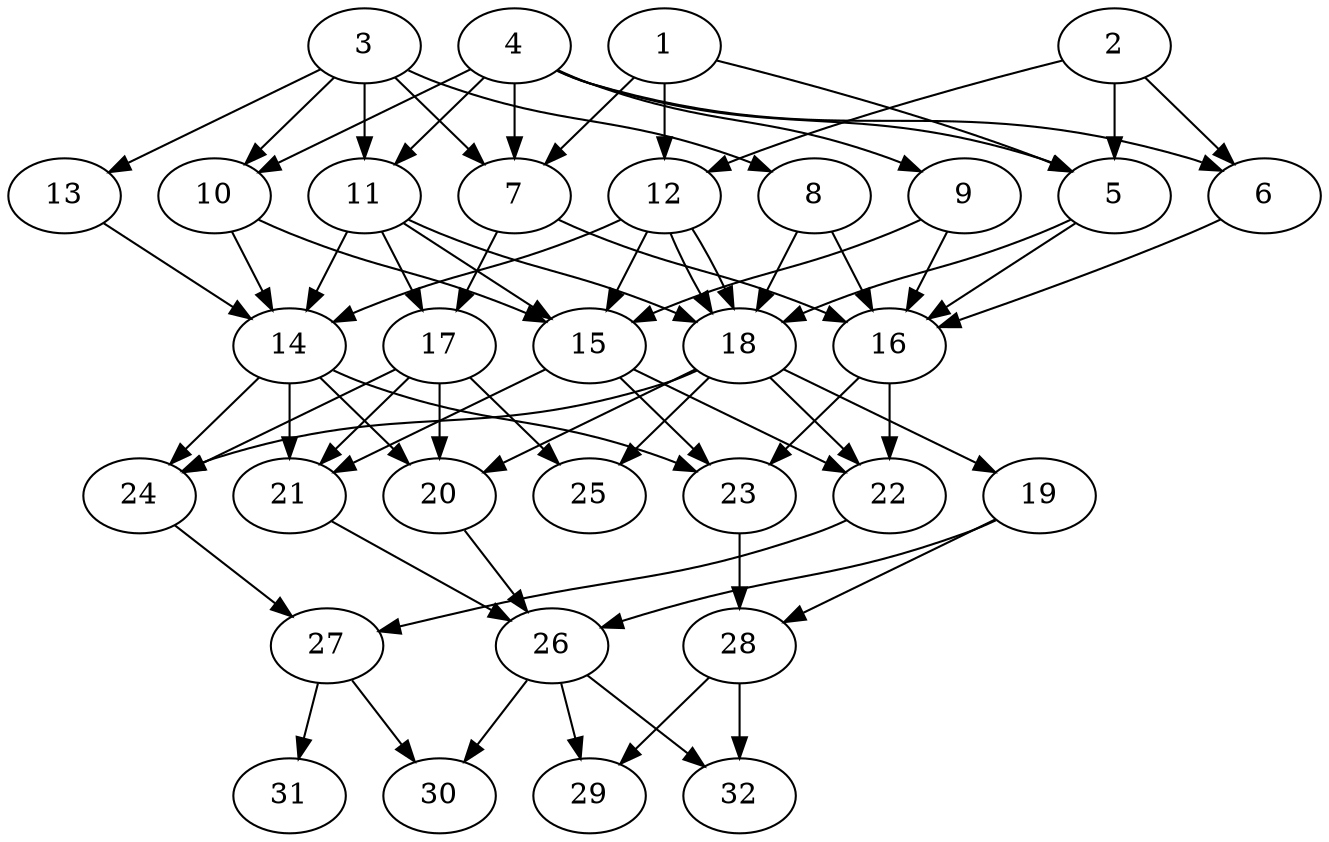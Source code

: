 // DAG (tier=2-normal, mode=compute, n=32, ccr=0.391, fat=0.562, density=0.596, regular=0.516, jump=0.113, mindata=524288, maxdata=8388608)
// DAG automatically generated by daggen at Sun Aug 24 16:33:33 2025
// /home/ermia/Project/Environments/daggen/bin/daggen --dot --ccr 0.391 --fat 0.562 --regular 0.516 --density 0.596 --jump 0.113 --mindata 524288 --maxdata 8388608 -n 32 
digraph G {
  1 [size="319914702982491406336", alpha="0.06", expect_size="159957351491245703168"]
  1 -> 5 [size ="374207758204928"]
  1 -> 7 [size ="374207758204928"]
  1 -> 12 [size ="374207758204928"]
  2 [size="240140794495762432", alpha="0.05", expect_size="120070397247881216"]
  2 -> 5 [size ="3090774228992"]
  2 -> 6 [size ="3090774228992"]
  2 -> 12 [size ="3090774228992"]
  3 [size="90271390242811664", alpha="0.13", expect_size="45135695121405832"]
  3 -> 7 [size ="50558350131200"]
  3 -> 8 [size ="50558350131200"]
  3 -> 10 [size ="50558350131200"]
  3 -> 11 [size ="50558350131200"]
  3 -> 13 [size ="50558350131200"]
  4 [size="145170588786902080", alpha="0.11", expect_size="72585294393451040"]
  4 -> 5 [size ="68951748902912"]
  4 -> 6 [size ="68951748902912"]
  4 -> 7 [size ="68951748902912"]
  4 -> 9 [size ="68951748902912"]
  4 -> 10 [size ="68951748902912"]
  4 -> 11 [size ="68951748902912"]
  5 [size="38110099911627080", alpha="0.10", expect_size="19055049955813540"]
  5 -> 16 [size ="23311010496512"]
  5 -> 18 [size ="23311010496512"]
  6 [size="627849874089893504", alpha="0.09", expect_size="313924937044946752"]
  6 -> 16 [size ="537542210355200"]
  7 [size="7876227858031443968", alpha="0.11", expect_size="3938113929015721984"]
  7 -> 16 [size ="31669083963392"]
  7 -> 17 [size ="31669083963392"]
  8 [size="4710271148330319872", alpha="0.19", expect_size="2355135574165159936"]
  8 -> 16 [size ="22479531671552"]
  8 -> 18 [size ="22479531671552"]
  9 [size="108987178340605824", alpha="0.08", expect_size="54493589170302912"]
  9 -> 15 [size ="109624216780800"]
  9 -> 16 [size ="109624216780800"]
  10 [size="36927633824617070592", alpha="0.12", expect_size="18463816912308535296"]
  10 -> 14 [size ="88713757458432"]
  10 -> 15 [size ="88713757458432"]
  11 [size="47754392752009248768", alpha="0.14", expect_size="23877196376004624384"]
  11 -> 14 [size ="105300929544192"]
  11 -> 15 [size ="105300929544192"]
  11 -> 17 [size ="105300929544192"]
  11 -> 18 [size ="105300929544192"]
  12 [size="12162755061699474", alpha="0.15", expect_size="6081377530849737"]
  12 -> 14 [size ="231916187942912"]
  12 -> 15 [size ="231916187942912"]
  12 -> 18 [size ="231916187942912"]
  12 -> 18 [size ="231916187942912"]
  13 [size="5114295322963860", alpha="0.07", expect_size="2557147661481930"]
  13 -> 14 [size ="88277818277888"]
  14 [size="1668162034874138", alpha="0.08", expect_size="834081017437069"]
  14 -> 20 [size ="35944346419200"]
  14 -> 21 [size ="35944346419200"]
  14 -> 23 [size ="35944346419200"]
  14 -> 24 [size ="35944346419200"]
  15 [size="33474234821300112", alpha="0.09", expect_size="16737117410650056"]
  15 -> 21 [size ="60926669619200"]
  15 -> 22 [size ="60926669619200"]
  15 -> 23 [size ="60926669619200"]
  16 [size="4315440635681244", alpha="0.16", expect_size="2157720317840622"]
  16 -> 22 [size ="96175357165568"]
  16 -> 23 [size ="96175357165568"]
  17 [size="977352063360892288", alpha="0.06", expect_size="488676031680446144"]
  17 -> 20 [size ="483888673587200"]
  17 -> 21 [size ="483888673587200"]
  17 -> 24 [size ="483888673587200"]
  17 -> 25 [size ="483888673587200"]
  18 [size="302205525798484608", alpha="0.17", expect_size="151102762899242304"]
  18 -> 19 [size ="123373145292800"]
  18 -> 20 [size ="123373145292800"]
  18 -> 22 [size ="123373145292800"]
  18 -> 24 [size ="123373145292800"]
  18 -> 25 [size ="123373145292800"]
  19 [size="5592176541266282", alpha="0.07", expect_size="2796088270633141"]
  19 -> 26 [size ="323186633736192"]
  19 -> 28 [size ="323186633736192"]
  20 [size="1211000639119206912", alpha="0.06", expect_size="605500319559603456"]
  20 -> 26 [size ="521282269478912"]
  21 [size="7469157954248809", alpha="0.17", expect_size="3734578977124404"]
  21 -> 26 [size ="256067502080000"]
  22 [size="1080197168435822592", alpha="0.07", expect_size="540098584217911296"]
  22 -> 27 [size ="8422195986432"]
  23 [size="141281780084974848", alpha="0.18", expect_size="70640890042487424"]
  23 -> 28 [size ="181382676480000"]
  24 [size="305874659767128064", alpha="0.15", expect_size="152937329883564032"]
  24 -> 27 [size ="396954307657728"]
  25 [size="321497961244655616000", alpha="0.05", expect_size="160748980622327808000"]
  26 [size="870273139307964928", alpha="0.10", expect_size="435136569653982464"]
  26 -> 29 [size ="323499117772800"]
  26 -> 30 [size ="323499117772800"]
  26 -> 32 [size ="323499117772800"]
  27 [size="1728553018984497152", alpha="0.01", expect_size="864276509492248576"]
  27 -> 30 [size ="11522457731072"]
  27 -> 31 [size ="11522457731072"]
  28 [size="5481661921154911", alpha="0.00", expect_size="2740830960577455"]
  28 -> 29 [size ="87842952839168"]
  28 -> 32 [size ="87842952839168"]
  29 [size="726955048369064", alpha="0.08", expect_size="363477524184532"]
  30 [size="85250175040825440", alpha="0.00", expect_size="42625087520412720"]
  31 [size="20095251511246848000", alpha="0.02", expect_size="10047625755623424000"]
  32 [size="219292880829526573056", alpha="0.10", expect_size="109646440414763286528"]
}